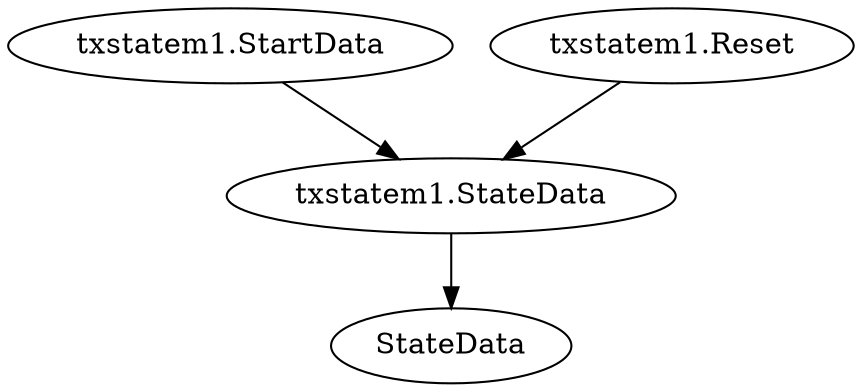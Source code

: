 strict digraph "" {
	"txstatem1.StartData"	 [complexity=2,
		importance=0.0172393023022,
		rank=0.00861965115109];
	"txstatem1.StateData"	 [complexity=0,
		importance=0.00763344863929,
		rank=0.0];
	"txstatem1.StartData" -> "txstatem1.StateData";
	"txstatem1.Reset"	 [complexity=1,
		importance=0.132636817712,
		rank=0.132636817712];
	"txstatem1.Reset" -> "txstatem1.StateData";
	StateData	 [complexity=0,
		importance=0.00320127172152,
		rank=0.0];
	"txstatem1.StateData" -> StateData;
}
